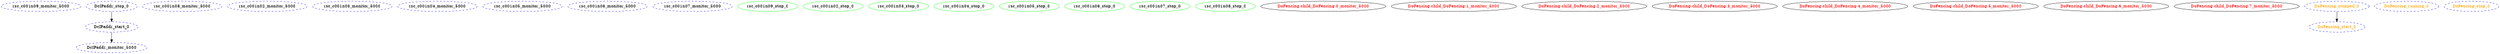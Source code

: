 digraph "g" {
	size = "30,30"
"rsc_c001n09_monitor_5000" [ style="dashed" color="blue" fontcolor="black" ]
"DcIPaddr_monitor_5000" [ style="dashed" color="blue" fontcolor="black" ]
"rsc_c001n08_monitor_5000" [ style="dashed" color="blue" fontcolor="black" ]
"rsc_c001n02_monitor_5000" [ style="dashed" color="blue" fontcolor="black" ]
"rsc_c001n03_monitor_5000" [ style="dashed" color="blue" fontcolor="black" ]
"rsc_c001n04_monitor_5000" [ style="dashed" color="blue" fontcolor="black" ]
"rsc_c001n05_monitor_5000" [ style="dashed" color="blue" fontcolor="black" ]
"rsc_c001n06_monitor_5000" [ style="dashed" color="blue" fontcolor="black" ]
"rsc_c001n07_monitor_5000" [ style="dashed" color="blue" fontcolor="black" ]
"DcIPaddr_stop_0" [ style="dashed" color="blue" fontcolor="black" ]
"DcIPaddr_start_0" [ style="dashed" color="blue" fontcolor="black" ]
"rsc_c001n09_stop_0" [ tooltip="c001n09" color="green" fontcolor="black" ]
"rsc_c001n02_stop_0" [ tooltip="c001n02" color="green" fontcolor="black" ]
"rsc_c001n03_stop_0" [ tooltip="c001n03" color="green" fontcolor="black" ]
"rsc_c001n04_stop_0" [ tooltip="c001n04" color="green" fontcolor="black" ]
"rsc_c001n05_stop_0" [ tooltip="c001n05" color="green" fontcolor="black" ]
"rsc_c001n06_stop_0" [ tooltip="c001n06" color="green" fontcolor="black" ]
"rsc_c001n07_stop_0" [ tooltip="c001n07" color="green" fontcolor="black" ]
"rsc_c001n08_stop_0" [ tooltip="c001n08" color="green" fontcolor="black" ]
"DoFencing:child_DoFencing:0_monitor_5000" [ fontcolor="red" ]
"DoFencing:child_DoFencing:1_monitor_5000" [ fontcolor="red" ]
"DoFencing:child_DoFencing:2_monitor_5000" [ fontcolor="red" ]
"DoFencing:child_DoFencing:3_monitor_5000" [ fontcolor="red" ]
"DoFencing:child_DoFencing:4_monitor_5000" [ fontcolor="red" ]
"DoFencing:child_DoFencing:5_monitor_5000" [ fontcolor="red" ]
"DoFencing:child_DoFencing:6_monitor_5000" [ fontcolor="red" ]
"DoFencing:child_DoFencing:7_monitor_5000" [ fontcolor="red" ]
"DoFencing_start_0" [ style="dashed" color="blue" fontcolor="orange" ]
"DoFencing_running_0" [ style="dashed" color="blue" fontcolor="orange" ]
"DoFencing_stop_0" [ style="dashed" color="blue" fontcolor="orange" ]
"DoFencing_stopped_0" [ style="dashed" color="blue" fontcolor="orange" ]
"DcIPaddr_start_0" -> "DcIPaddr_monitor_5000"
"DcIPaddr_stop_0" -> "DcIPaddr_start_0"
"DoFencing_stopped_0" -> "DoFencing_start_0"
}
